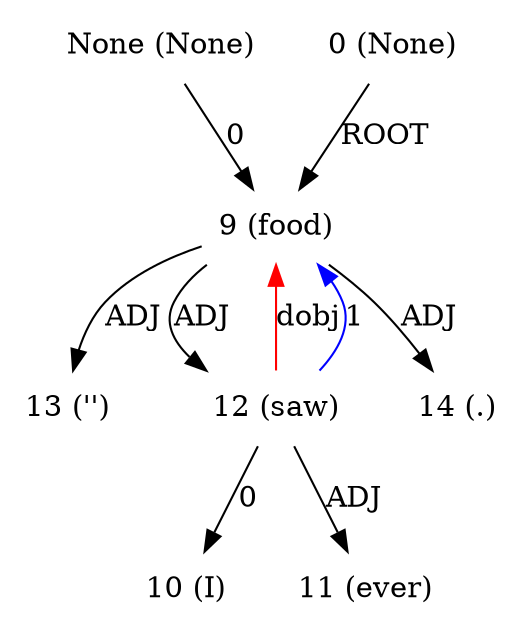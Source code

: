 digraph G{
edge [dir=forward]
node [shape=plaintext]

None [label="None (None)"]
None -> 9 [label="0"]
0 [label="0 (None)"]
0 -> 9 [label="ROOT"]
9 [label="9 (food)"]
9 -> 12 [label="ADJ"]
9 -> 13 [label="ADJ"]
9 -> 14 [label="ADJ"]
12 -> 9 [label="dobj", color="red"]
10 [label="10 (I)"]
11 [label="11 (ever)"]
12 [label="12 (saw)"]
12 -> 9 [label="1", color="blue"]
12 -> 10 [label="0"]
12 -> 11 [label="ADJ"]
13 [label="13 ('')"]
14 [label="14 (.)"]
}
